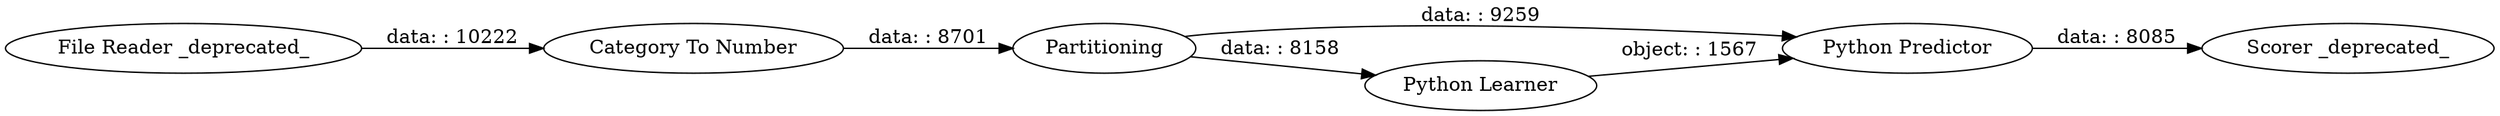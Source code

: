 digraph {
	"-598948325472130546_10" [label="Scorer _deprecated_"]
	"-598948325472130546_5" [label=Partitioning]
	"-598948325472130546_8" [label="Python Predictor"]
	"-598948325472130546_6" [label="Category To Number"]
	"-598948325472130546_3" [label="File Reader _deprecated_"]
	"-598948325472130546_7" [label="Python Learner"]
	"-598948325472130546_3" -> "-598948325472130546_6" [label="data: : 10222"]
	"-598948325472130546_6" -> "-598948325472130546_5" [label="data: : 8701"]
	"-598948325472130546_8" -> "-598948325472130546_10" [label="data: : 8085"]
	"-598948325472130546_7" -> "-598948325472130546_8" [label="object: : 1567"]
	"-598948325472130546_5" -> "-598948325472130546_8" [label="data: : 9259"]
	"-598948325472130546_5" -> "-598948325472130546_7" [label="data: : 8158"]
	rankdir=LR
}
